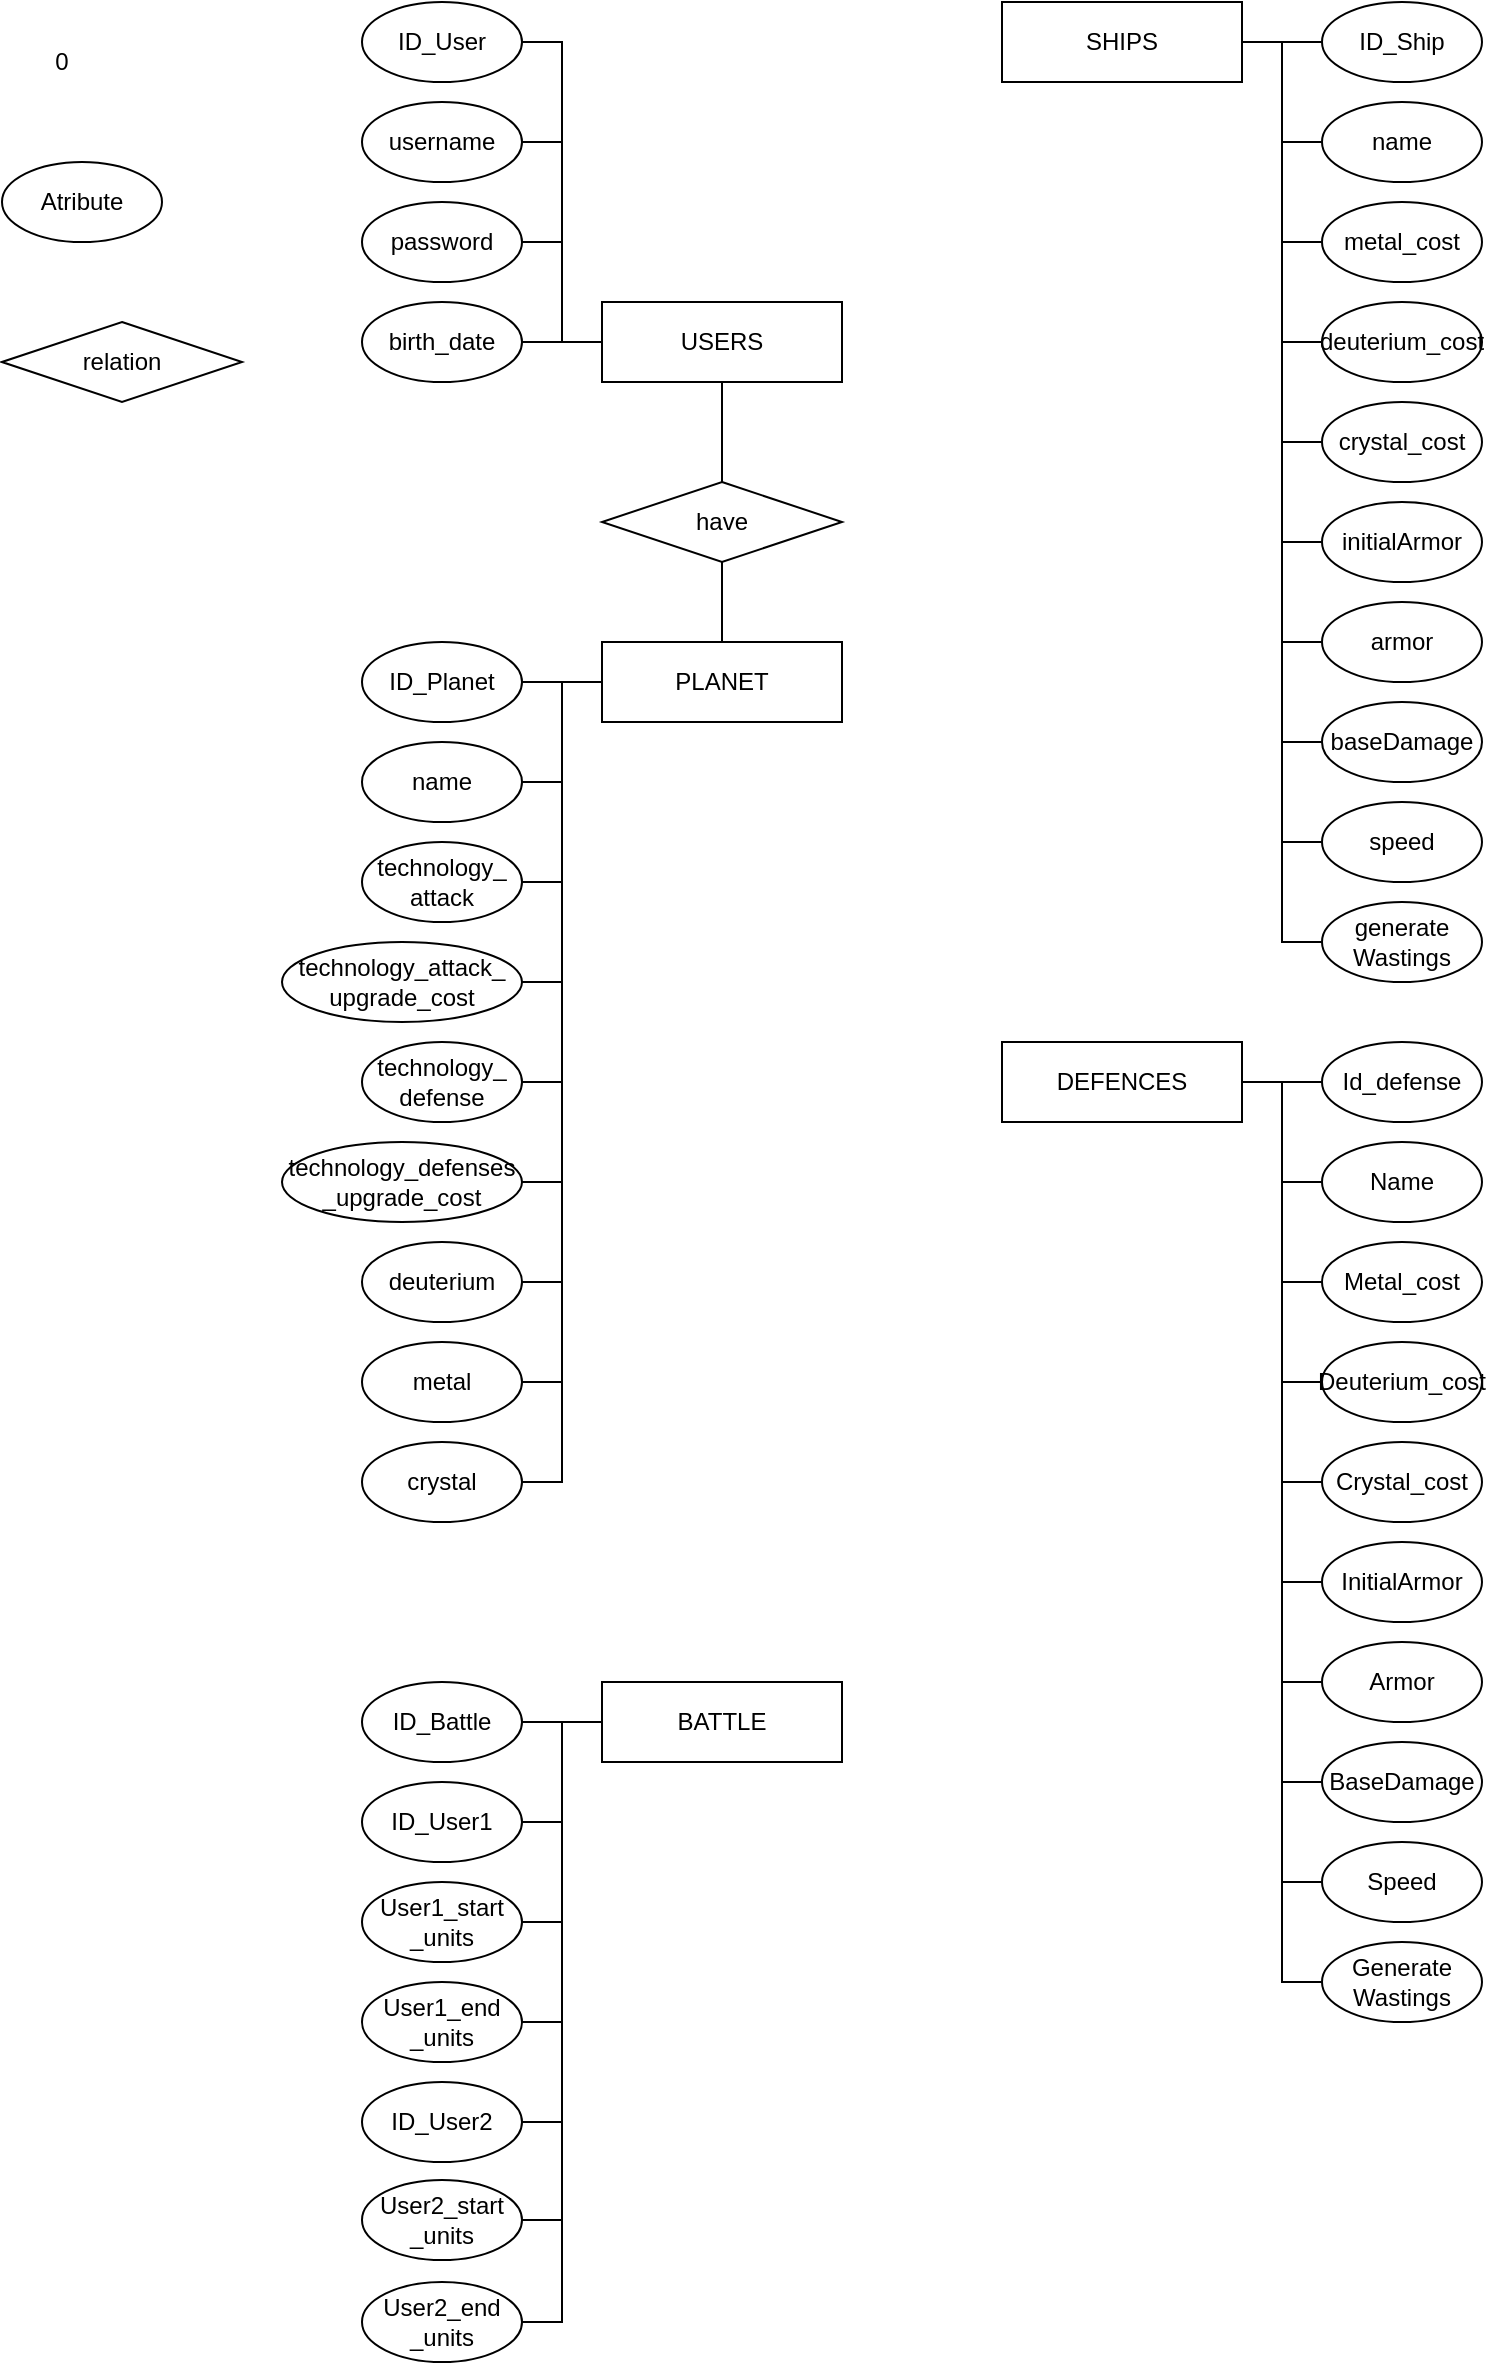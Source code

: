 <mxfile version="17.4.2" type="device"><diagram id="xhxc8xMKQmjW2qXMMAFa" name="Página-1"><mxGraphModel dx="794" dy="1094" grid="1" gridSize="10" guides="1" tooltips="1" connect="1" arrows="1" fold="1" page="1" pageScale="1" pageWidth="827" pageHeight="1169" math="0" shadow="0"><root><mxCell id="0"/><mxCell id="1" parent="0"/><mxCell id="92ksUBfjqdoU2pzM7p5j-20" style="edgeStyle=orthogonalEdgeStyle;rounded=0;orthogonalLoop=1;jettySize=auto;html=1;exitX=0.5;exitY=1;exitDx=0;exitDy=0;entryX=0.5;entryY=0;entryDx=0;entryDy=0;endArrow=none;endFill=0;" edge="1" parent="1" source="92ksUBfjqdoU2pzM7p5j-1" target="92ksUBfjqdoU2pzM7p5j-19"><mxGeometry relative="1" as="geometry"/></mxCell><mxCell id="92ksUBfjqdoU2pzM7p5j-1" value="USERS" style="rounded=0;whiteSpace=wrap;html=1;" vertex="1" parent="1"><mxGeometry x="320" y="190" width="120" height="40" as="geometry"/></mxCell><mxCell id="92ksUBfjqdoU2pzM7p5j-2" value="Atribute" style="ellipse;whiteSpace=wrap;html=1;" vertex="1" parent="1"><mxGeometry x="20" y="120" width="80" height="40" as="geometry"/></mxCell><mxCell id="92ksUBfjqdoU2pzM7p5j-3" value="relation" style="rhombus;whiteSpace=wrap;html=1;" vertex="1" parent="1"><mxGeometry x="20" y="200" width="120" height="40" as="geometry"/></mxCell><mxCell id="92ksUBfjqdoU2pzM7p5j-4" value="0" style="text;html=1;strokeColor=none;fillColor=none;align=center;verticalAlign=middle;whiteSpace=wrap;rounded=0;" vertex="1" parent="1"><mxGeometry x="40" y="60" width="20" height="20" as="geometry"/></mxCell><mxCell id="92ksUBfjqdoU2pzM7p5j-5" value="SHIPS" style="rounded=0;whiteSpace=wrap;html=1;" vertex="1" parent="1"><mxGeometry x="520" y="40" width="120" height="40" as="geometry"/></mxCell><mxCell id="92ksUBfjqdoU2pzM7p5j-6" value="PLANET" style="rounded=0;whiteSpace=wrap;html=1;" vertex="1" parent="1"><mxGeometry x="320" y="360" width="120" height="40" as="geometry"/></mxCell><mxCell id="92ksUBfjqdoU2pzM7p5j-7" value="DEFENCES" style="rounded=0;whiteSpace=wrap;html=1;" vertex="1" parent="1"><mxGeometry x="520" y="560" width="120" height="40" as="geometry"/></mxCell><mxCell id="92ksUBfjqdoU2pzM7p5j-8" value="BATTLE" style="rounded=0;whiteSpace=wrap;html=1;" vertex="1" parent="1"><mxGeometry x="320" y="880" width="120" height="40" as="geometry"/></mxCell><mxCell id="92ksUBfjqdoU2pzM7p5j-15" style="edgeStyle=orthogonalEdgeStyle;rounded=0;orthogonalLoop=1;jettySize=auto;html=1;exitX=1;exitY=0.5;exitDx=0;exitDy=0;entryX=0;entryY=0.5;entryDx=0;entryDy=0;endArrow=none;endFill=0;" edge="1" parent="1" source="92ksUBfjqdoU2pzM7p5j-11" target="92ksUBfjqdoU2pzM7p5j-1"><mxGeometry relative="1" as="geometry"/></mxCell><mxCell id="92ksUBfjqdoU2pzM7p5j-11" value="ID_User" style="ellipse;whiteSpace=wrap;html=1;" vertex="1" parent="1"><mxGeometry x="200" y="40" width="80" height="40" as="geometry"/></mxCell><mxCell id="92ksUBfjqdoU2pzM7p5j-16" style="edgeStyle=orthogonalEdgeStyle;rounded=0;orthogonalLoop=1;jettySize=auto;html=1;exitX=1;exitY=0.5;exitDx=0;exitDy=0;entryX=0;entryY=0.5;entryDx=0;entryDy=0;endArrow=none;endFill=0;" edge="1" parent="1" source="92ksUBfjqdoU2pzM7p5j-12" target="92ksUBfjqdoU2pzM7p5j-1"><mxGeometry relative="1" as="geometry"/></mxCell><mxCell id="92ksUBfjqdoU2pzM7p5j-12" value="username" style="ellipse;whiteSpace=wrap;html=1;" vertex="1" parent="1"><mxGeometry x="200" y="90" width="80" height="40" as="geometry"/></mxCell><mxCell id="92ksUBfjqdoU2pzM7p5j-18" style="edgeStyle=orthogonalEdgeStyle;rounded=0;orthogonalLoop=1;jettySize=auto;html=1;exitX=1;exitY=0.5;exitDx=0;exitDy=0;entryX=0;entryY=0.5;entryDx=0;entryDy=0;endArrow=none;endFill=0;" edge="1" parent="1" source="92ksUBfjqdoU2pzM7p5j-13" target="92ksUBfjqdoU2pzM7p5j-1"><mxGeometry relative="1" as="geometry"/></mxCell><mxCell id="92ksUBfjqdoU2pzM7p5j-13" value="birth_date" style="ellipse;whiteSpace=wrap;html=1;" vertex="1" parent="1"><mxGeometry x="200" y="190" width="80" height="40" as="geometry"/></mxCell><mxCell id="92ksUBfjqdoU2pzM7p5j-17" style="edgeStyle=orthogonalEdgeStyle;rounded=0;orthogonalLoop=1;jettySize=auto;html=1;exitX=1;exitY=0.5;exitDx=0;exitDy=0;entryX=0;entryY=0.5;entryDx=0;entryDy=0;endArrow=none;endFill=0;" edge="1" parent="1" source="92ksUBfjqdoU2pzM7p5j-14" target="92ksUBfjqdoU2pzM7p5j-1"><mxGeometry relative="1" as="geometry"/></mxCell><mxCell id="92ksUBfjqdoU2pzM7p5j-14" value="password" style="ellipse;whiteSpace=wrap;html=1;" vertex="1" parent="1"><mxGeometry x="200" y="140" width="80" height="40" as="geometry"/></mxCell><mxCell id="92ksUBfjqdoU2pzM7p5j-21" style="edgeStyle=orthogonalEdgeStyle;rounded=0;orthogonalLoop=1;jettySize=auto;html=1;exitX=0.5;exitY=1;exitDx=0;exitDy=0;entryX=0.5;entryY=0;entryDx=0;entryDy=0;endArrow=none;endFill=0;" edge="1" parent="1" source="92ksUBfjqdoU2pzM7p5j-19" target="92ksUBfjqdoU2pzM7p5j-6"><mxGeometry relative="1" as="geometry"/></mxCell><mxCell id="92ksUBfjqdoU2pzM7p5j-19" value="have" style="rhombus;whiteSpace=wrap;html=1;" vertex="1" parent="1"><mxGeometry x="320" y="280" width="120" height="40" as="geometry"/></mxCell><mxCell id="92ksUBfjqdoU2pzM7p5j-32" style="edgeStyle=orthogonalEdgeStyle;rounded=0;orthogonalLoop=1;jettySize=auto;html=1;exitX=1;exitY=0.5;exitDx=0;exitDy=0;entryX=0;entryY=0.5;entryDx=0;entryDy=0;fontSize=8;endArrow=none;endFill=0;" edge="1" parent="1" source="92ksUBfjqdoU2pzM7p5j-22" target="92ksUBfjqdoU2pzM7p5j-6"><mxGeometry relative="1" as="geometry"/></mxCell><mxCell id="92ksUBfjqdoU2pzM7p5j-22" value="ID_Planet" style="ellipse;whiteSpace=wrap;html=1;" vertex="1" parent="1"><mxGeometry x="200" y="360" width="80" height="40" as="geometry"/></mxCell><mxCell id="92ksUBfjqdoU2pzM7p5j-33" style="edgeStyle=orthogonalEdgeStyle;rounded=0;orthogonalLoop=1;jettySize=auto;html=1;exitX=1;exitY=0.5;exitDx=0;exitDy=0;entryX=0;entryY=0.5;entryDx=0;entryDy=0;fontSize=8;endArrow=none;endFill=0;" edge="1" parent="1" source="92ksUBfjqdoU2pzM7p5j-24" target="92ksUBfjqdoU2pzM7p5j-6"><mxGeometry relative="1" as="geometry"/></mxCell><mxCell id="92ksUBfjqdoU2pzM7p5j-24" value="name" style="ellipse;whiteSpace=wrap;html=1;" vertex="1" parent="1"><mxGeometry x="200" y="410" width="80" height="40" as="geometry"/></mxCell><mxCell id="92ksUBfjqdoU2pzM7p5j-34" style="edgeStyle=orthogonalEdgeStyle;rounded=0;orthogonalLoop=1;jettySize=auto;html=1;exitX=1;exitY=0.5;exitDx=0;exitDy=0;entryX=0;entryY=0.5;entryDx=0;entryDy=0;fontSize=8;endArrow=none;endFill=0;" edge="1" parent="1" source="92ksUBfjqdoU2pzM7p5j-25" target="92ksUBfjqdoU2pzM7p5j-6"><mxGeometry relative="1" as="geometry"/></mxCell><mxCell id="92ksUBfjqdoU2pzM7p5j-25" value="technology_&lt;br&gt;attack" style="ellipse;whiteSpace=wrap;html=1;" vertex="1" parent="1"><mxGeometry x="200" y="460" width="80" height="40" as="geometry"/></mxCell><mxCell id="92ksUBfjqdoU2pzM7p5j-36" style="edgeStyle=orthogonalEdgeStyle;rounded=0;orthogonalLoop=1;jettySize=auto;html=1;exitX=1;exitY=0.5;exitDx=0;exitDy=0;entryX=0;entryY=0.5;entryDx=0;entryDy=0;fontSize=8;endArrow=none;endFill=0;" edge="1" parent="1" source="92ksUBfjqdoU2pzM7p5j-26" target="92ksUBfjqdoU2pzM7p5j-6"><mxGeometry relative="1" as="geometry"/></mxCell><mxCell id="92ksUBfjqdoU2pzM7p5j-26" value="technology_&lt;br&gt;defense" style="ellipse;whiteSpace=wrap;html=1;" vertex="1" parent="1"><mxGeometry x="200" y="560" width="80" height="40" as="geometry"/></mxCell><mxCell id="92ksUBfjqdoU2pzM7p5j-35" style="edgeStyle=orthogonalEdgeStyle;rounded=0;orthogonalLoop=1;jettySize=auto;html=1;exitX=1;exitY=0.5;exitDx=0;exitDy=0;entryX=0;entryY=0.5;entryDx=0;entryDy=0;fontSize=8;endArrow=none;endFill=0;" edge="1" parent="1" source="92ksUBfjqdoU2pzM7p5j-27" target="92ksUBfjqdoU2pzM7p5j-6"><mxGeometry relative="1" as="geometry"/></mxCell><mxCell id="92ksUBfjqdoU2pzM7p5j-27" value="technology_attack_&lt;br&gt;upgrade_cost" style="ellipse;whiteSpace=wrap;html=1;" vertex="1" parent="1"><mxGeometry x="160" y="510" width="120" height="40" as="geometry"/></mxCell><mxCell id="92ksUBfjqdoU2pzM7p5j-37" style="edgeStyle=orthogonalEdgeStyle;rounded=0;orthogonalLoop=1;jettySize=auto;html=1;exitX=1;exitY=0.5;exitDx=0;exitDy=0;entryX=0;entryY=0.5;entryDx=0;entryDy=0;fontSize=8;endArrow=none;endFill=0;" edge="1" parent="1" source="92ksUBfjqdoU2pzM7p5j-28" target="92ksUBfjqdoU2pzM7p5j-6"><mxGeometry relative="1" as="geometry"/></mxCell><mxCell id="92ksUBfjqdoU2pzM7p5j-28" value="technology_defenses&lt;br&gt;_upgrade_cost" style="ellipse;whiteSpace=wrap;html=1;" vertex="1" parent="1"><mxGeometry x="160" y="610" width="120" height="40" as="geometry"/></mxCell><mxCell id="92ksUBfjqdoU2pzM7p5j-40" style="edgeStyle=orthogonalEdgeStyle;rounded=0;orthogonalLoop=1;jettySize=auto;html=1;exitX=1;exitY=0.5;exitDx=0;exitDy=0;entryX=0;entryY=0.5;entryDx=0;entryDy=0;fontSize=8;endArrow=none;endFill=0;" edge="1" parent="1" source="92ksUBfjqdoU2pzM7p5j-29" target="92ksUBfjqdoU2pzM7p5j-6"><mxGeometry relative="1" as="geometry"/></mxCell><mxCell id="92ksUBfjqdoU2pzM7p5j-29" value="crystal" style="ellipse;whiteSpace=wrap;html=1;" vertex="1" parent="1"><mxGeometry x="200" y="760" width="80" height="40" as="geometry"/></mxCell><mxCell id="92ksUBfjqdoU2pzM7p5j-39" style="edgeStyle=orthogonalEdgeStyle;rounded=0;orthogonalLoop=1;jettySize=auto;html=1;exitX=1;exitY=0.5;exitDx=0;exitDy=0;entryX=0;entryY=0.5;entryDx=0;entryDy=0;fontSize=8;endArrow=none;endFill=0;" edge="1" parent="1" source="92ksUBfjqdoU2pzM7p5j-30" target="92ksUBfjqdoU2pzM7p5j-6"><mxGeometry relative="1" as="geometry"/></mxCell><mxCell id="92ksUBfjqdoU2pzM7p5j-30" value="metal" style="ellipse;whiteSpace=wrap;html=1;" vertex="1" parent="1"><mxGeometry x="200" y="710" width="80" height="40" as="geometry"/></mxCell><mxCell id="92ksUBfjqdoU2pzM7p5j-38" style="edgeStyle=orthogonalEdgeStyle;rounded=0;orthogonalLoop=1;jettySize=auto;html=1;exitX=1;exitY=0.5;exitDx=0;exitDy=0;entryX=0;entryY=0.5;entryDx=0;entryDy=0;fontSize=8;endArrow=none;endFill=0;" edge="1" parent="1" source="92ksUBfjqdoU2pzM7p5j-31" target="92ksUBfjqdoU2pzM7p5j-6"><mxGeometry relative="1" as="geometry"/></mxCell><mxCell id="92ksUBfjqdoU2pzM7p5j-31" value="deuterium" style="ellipse;whiteSpace=wrap;html=1;" vertex="1" parent="1"><mxGeometry x="200" y="660" width="80" height="40" as="geometry"/></mxCell><mxCell id="92ksUBfjqdoU2pzM7p5j-51" style="edgeStyle=orthogonalEdgeStyle;rounded=0;orthogonalLoop=1;jettySize=auto;html=1;exitX=0;exitY=0.5;exitDx=0;exitDy=0;entryX=1;entryY=0.5;entryDx=0;entryDy=0;fontSize=8;endArrow=none;endFill=0;" edge="1" parent="1" source="92ksUBfjqdoU2pzM7p5j-41" target="92ksUBfjqdoU2pzM7p5j-5"><mxGeometry relative="1" as="geometry"/></mxCell><mxCell id="92ksUBfjqdoU2pzM7p5j-41" value="ID_Ship" style="ellipse;whiteSpace=wrap;html=1;" vertex="1" parent="1"><mxGeometry x="680" y="40" width="80" height="40" as="geometry"/></mxCell><mxCell id="92ksUBfjqdoU2pzM7p5j-52" style="edgeStyle=orthogonalEdgeStyle;rounded=0;orthogonalLoop=1;jettySize=auto;html=1;exitX=0;exitY=0.5;exitDx=0;exitDy=0;entryX=1;entryY=0.5;entryDx=0;entryDy=0;fontSize=8;endArrow=none;endFill=0;" edge="1" parent="1" source="92ksUBfjqdoU2pzM7p5j-42" target="92ksUBfjqdoU2pzM7p5j-5"><mxGeometry relative="1" as="geometry"/></mxCell><mxCell id="92ksUBfjqdoU2pzM7p5j-42" value="name" style="ellipse;whiteSpace=wrap;html=1;" vertex="1" parent="1"><mxGeometry x="680" y="90" width="80" height="40" as="geometry"/></mxCell><mxCell id="92ksUBfjqdoU2pzM7p5j-53" style="edgeStyle=orthogonalEdgeStyle;rounded=0;orthogonalLoop=1;jettySize=auto;html=1;exitX=0;exitY=0.5;exitDx=0;exitDy=0;entryX=1;entryY=0.5;entryDx=0;entryDy=0;fontSize=8;endArrow=none;endFill=0;" edge="1" parent="1" source="92ksUBfjqdoU2pzM7p5j-43" target="92ksUBfjqdoU2pzM7p5j-5"><mxGeometry relative="1" as="geometry"/></mxCell><mxCell id="92ksUBfjqdoU2pzM7p5j-43" value="metal_cost" style="ellipse;whiteSpace=wrap;html=1;" vertex="1" parent="1"><mxGeometry x="680" y="140" width="80" height="40" as="geometry"/></mxCell><mxCell id="92ksUBfjqdoU2pzM7p5j-54" style="edgeStyle=orthogonalEdgeStyle;rounded=0;orthogonalLoop=1;jettySize=auto;html=1;exitX=0;exitY=0.5;exitDx=0;exitDy=0;entryX=1;entryY=0.5;entryDx=0;entryDy=0;fontSize=8;endArrow=none;endFill=0;" edge="1" parent="1" source="92ksUBfjqdoU2pzM7p5j-44" target="92ksUBfjqdoU2pzM7p5j-5"><mxGeometry relative="1" as="geometry"/></mxCell><mxCell id="92ksUBfjqdoU2pzM7p5j-44" value="deuterium_cost" style="ellipse;whiteSpace=wrap;html=1;" vertex="1" parent="1"><mxGeometry x="680" y="190" width="80" height="40" as="geometry"/></mxCell><mxCell id="92ksUBfjqdoU2pzM7p5j-55" style="edgeStyle=orthogonalEdgeStyle;rounded=0;orthogonalLoop=1;jettySize=auto;html=1;exitX=0;exitY=0.5;exitDx=0;exitDy=0;entryX=1;entryY=0.5;entryDx=0;entryDy=0;fontSize=8;endArrow=none;endFill=0;" edge="1" parent="1" source="92ksUBfjqdoU2pzM7p5j-45" target="92ksUBfjqdoU2pzM7p5j-5"><mxGeometry relative="1" as="geometry"/></mxCell><mxCell id="92ksUBfjqdoU2pzM7p5j-45" value="crystal_cost" style="ellipse;whiteSpace=wrap;html=1;" vertex="1" parent="1"><mxGeometry x="680" y="240" width="80" height="40" as="geometry"/></mxCell><mxCell id="92ksUBfjqdoU2pzM7p5j-56" style="edgeStyle=orthogonalEdgeStyle;rounded=0;orthogonalLoop=1;jettySize=auto;html=1;exitX=0;exitY=0.5;exitDx=0;exitDy=0;entryX=1;entryY=0.5;entryDx=0;entryDy=0;fontSize=8;endArrow=none;endFill=0;" edge="1" parent="1" source="92ksUBfjqdoU2pzM7p5j-46" target="92ksUBfjqdoU2pzM7p5j-5"><mxGeometry relative="1" as="geometry"/></mxCell><mxCell id="92ksUBfjqdoU2pzM7p5j-46" value="initialArmor" style="ellipse;whiteSpace=wrap;html=1;" vertex="1" parent="1"><mxGeometry x="680" y="290" width="80" height="40" as="geometry"/></mxCell><mxCell id="92ksUBfjqdoU2pzM7p5j-57" style="edgeStyle=orthogonalEdgeStyle;rounded=0;orthogonalLoop=1;jettySize=auto;html=1;exitX=0;exitY=0.5;exitDx=0;exitDy=0;entryX=1;entryY=0.5;entryDx=0;entryDy=0;fontSize=8;endArrow=none;endFill=0;" edge="1" parent="1" source="92ksUBfjqdoU2pzM7p5j-47" target="92ksUBfjqdoU2pzM7p5j-5"><mxGeometry relative="1" as="geometry"/></mxCell><mxCell id="92ksUBfjqdoU2pzM7p5j-47" value="armor" style="ellipse;whiteSpace=wrap;html=1;" vertex="1" parent="1"><mxGeometry x="680" y="340" width="80" height="40" as="geometry"/></mxCell><mxCell id="92ksUBfjqdoU2pzM7p5j-58" style="edgeStyle=orthogonalEdgeStyle;rounded=0;orthogonalLoop=1;jettySize=auto;html=1;exitX=0;exitY=0.5;exitDx=0;exitDy=0;entryX=1;entryY=0.5;entryDx=0;entryDy=0;fontSize=8;endArrow=none;endFill=0;" edge="1" parent="1" source="92ksUBfjqdoU2pzM7p5j-48" target="92ksUBfjqdoU2pzM7p5j-5"><mxGeometry relative="1" as="geometry"/></mxCell><mxCell id="92ksUBfjqdoU2pzM7p5j-48" value="baseDamage" style="ellipse;whiteSpace=wrap;html=1;" vertex="1" parent="1"><mxGeometry x="680" y="390" width="80" height="40" as="geometry"/></mxCell><mxCell id="92ksUBfjqdoU2pzM7p5j-59" style="edgeStyle=orthogonalEdgeStyle;rounded=0;orthogonalLoop=1;jettySize=auto;html=1;exitX=0;exitY=0.5;exitDx=0;exitDy=0;entryX=1;entryY=0.5;entryDx=0;entryDy=0;fontSize=8;endArrow=none;endFill=0;" edge="1" parent="1" source="92ksUBfjqdoU2pzM7p5j-49" target="92ksUBfjqdoU2pzM7p5j-5"><mxGeometry relative="1" as="geometry"/></mxCell><mxCell id="92ksUBfjqdoU2pzM7p5j-49" value="speed" style="ellipse;whiteSpace=wrap;html=1;" vertex="1" parent="1"><mxGeometry x="680" y="440" width="80" height="40" as="geometry"/></mxCell><mxCell id="92ksUBfjqdoU2pzM7p5j-60" style="edgeStyle=orthogonalEdgeStyle;rounded=0;orthogonalLoop=1;jettySize=auto;html=1;exitX=0;exitY=0.5;exitDx=0;exitDy=0;entryX=1;entryY=0.5;entryDx=0;entryDy=0;fontSize=8;endArrow=none;endFill=0;" edge="1" parent="1" source="92ksUBfjqdoU2pzM7p5j-50" target="92ksUBfjqdoU2pzM7p5j-5"><mxGeometry relative="1" as="geometry"/></mxCell><mxCell id="92ksUBfjqdoU2pzM7p5j-50" value="generate&lt;br&gt;Wastings" style="ellipse;whiteSpace=wrap;html=1;" vertex="1" parent="1"><mxGeometry x="680" y="490" width="80" height="40" as="geometry"/></mxCell><mxCell id="92ksUBfjqdoU2pzM7p5j-71" style="edgeStyle=orthogonalEdgeStyle;rounded=0;orthogonalLoop=1;jettySize=auto;html=1;exitX=0;exitY=0.5;exitDx=0;exitDy=0;entryX=1;entryY=0.5;entryDx=0;entryDy=0;fontSize=8;endArrow=none;endFill=0;" edge="1" parent="1" source="92ksUBfjqdoU2pzM7p5j-61" target="92ksUBfjqdoU2pzM7p5j-7"><mxGeometry relative="1" as="geometry"/></mxCell><mxCell id="92ksUBfjqdoU2pzM7p5j-61" value="Id_defense" style="ellipse;whiteSpace=wrap;html=1;" vertex="1" parent="1"><mxGeometry x="680" y="560" width="80" height="40" as="geometry"/></mxCell><mxCell id="92ksUBfjqdoU2pzM7p5j-72" style="edgeStyle=orthogonalEdgeStyle;rounded=0;orthogonalLoop=1;jettySize=auto;html=1;exitX=0;exitY=0.5;exitDx=0;exitDy=0;entryX=1;entryY=0.5;entryDx=0;entryDy=0;fontSize=8;endArrow=none;endFill=0;" edge="1" parent="1" source="92ksUBfjqdoU2pzM7p5j-62" target="92ksUBfjqdoU2pzM7p5j-7"><mxGeometry relative="1" as="geometry"/></mxCell><mxCell id="92ksUBfjqdoU2pzM7p5j-62" value="Name" style="ellipse;whiteSpace=wrap;html=1;" vertex="1" parent="1"><mxGeometry x="680" y="610" width="80" height="40" as="geometry"/></mxCell><mxCell id="92ksUBfjqdoU2pzM7p5j-73" style="edgeStyle=orthogonalEdgeStyle;rounded=0;orthogonalLoop=1;jettySize=auto;html=1;exitX=0;exitY=0.5;exitDx=0;exitDy=0;entryX=1;entryY=0.5;entryDx=0;entryDy=0;fontSize=8;endArrow=none;endFill=0;" edge="1" parent="1" source="92ksUBfjqdoU2pzM7p5j-63" target="92ksUBfjqdoU2pzM7p5j-7"><mxGeometry relative="1" as="geometry"/></mxCell><mxCell id="92ksUBfjqdoU2pzM7p5j-63" value="Metal_cost" style="ellipse;whiteSpace=wrap;html=1;" vertex="1" parent="1"><mxGeometry x="680" y="660" width="80" height="40" as="geometry"/></mxCell><mxCell id="92ksUBfjqdoU2pzM7p5j-74" style="edgeStyle=orthogonalEdgeStyle;rounded=0;orthogonalLoop=1;jettySize=auto;html=1;exitX=0;exitY=0.5;exitDx=0;exitDy=0;entryX=1;entryY=0.5;entryDx=0;entryDy=0;fontSize=8;endArrow=none;endFill=0;" edge="1" parent="1" source="92ksUBfjqdoU2pzM7p5j-64" target="92ksUBfjqdoU2pzM7p5j-7"><mxGeometry relative="1" as="geometry"/></mxCell><mxCell id="92ksUBfjqdoU2pzM7p5j-64" value="Deuterium_cost" style="ellipse;whiteSpace=wrap;html=1;" vertex="1" parent="1"><mxGeometry x="680" y="710" width="80" height="40" as="geometry"/></mxCell><mxCell id="92ksUBfjqdoU2pzM7p5j-75" style="edgeStyle=orthogonalEdgeStyle;rounded=0;orthogonalLoop=1;jettySize=auto;html=1;exitX=0;exitY=0.5;exitDx=0;exitDy=0;entryX=1;entryY=0.5;entryDx=0;entryDy=0;fontSize=8;endArrow=none;endFill=0;" edge="1" parent="1" source="92ksUBfjqdoU2pzM7p5j-65" target="92ksUBfjqdoU2pzM7p5j-7"><mxGeometry relative="1" as="geometry"/></mxCell><mxCell id="92ksUBfjqdoU2pzM7p5j-65" value="Crystal_cost" style="ellipse;whiteSpace=wrap;html=1;" vertex="1" parent="1"><mxGeometry x="680" y="760" width="80" height="40" as="geometry"/></mxCell><mxCell id="92ksUBfjqdoU2pzM7p5j-76" style="edgeStyle=orthogonalEdgeStyle;rounded=0;orthogonalLoop=1;jettySize=auto;html=1;exitX=0;exitY=0.5;exitDx=0;exitDy=0;entryX=1;entryY=0.5;entryDx=0;entryDy=0;fontSize=8;endArrow=none;endFill=0;" edge="1" parent="1" source="92ksUBfjqdoU2pzM7p5j-66" target="92ksUBfjqdoU2pzM7p5j-7"><mxGeometry relative="1" as="geometry"/></mxCell><mxCell id="92ksUBfjqdoU2pzM7p5j-66" value="InitialArmor" style="ellipse;whiteSpace=wrap;html=1;" vertex="1" parent="1"><mxGeometry x="680" y="810" width="80" height="40" as="geometry"/></mxCell><mxCell id="92ksUBfjqdoU2pzM7p5j-77" style="edgeStyle=orthogonalEdgeStyle;rounded=0;orthogonalLoop=1;jettySize=auto;html=1;exitX=0;exitY=0.5;exitDx=0;exitDy=0;entryX=1;entryY=0.5;entryDx=0;entryDy=0;fontSize=8;endArrow=none;endFill=0;" edge="1" parent="1" source="92ksUBfjqdoU2pzM7p5j-67" target="92ksUBfjqdoU2pzM7p5j-7"><mxGeometry relative="1" as="geometry"/></mxCell><mxCell id="92ksUBfjqdoU2pzM7p5j-67" value="Armor" style="ellipse;whiteSpace=wrap;html=1;" vertex="1" parent="1"><mxGeometry x="680" y="860" width="80" height="40" as="geometry"/></mxCell><mxCell id="92ksUBfjqdoU2pzM7p5j-78" style="edgeStyle=orthogonalEdgeStyle;rounded=0;orthogonalLoop=1;jettySize=auto;html=1;exitX=0;exitY=0.5;exitDx=0;exitDy=0;entryX=1;entryY=0.5;entryDx=0;entryDy=0;fontSize=8;endArrow=none;endFill=0;" edge="1" parent="1" source="92ksUBfjqdoU2pzM7p5j-68" target="92ksUBfjqdoU2pzM7p5j-7"><mxGeometry relative="1" as="geometry"/></mxCell><mxCell id="92ksUBfjqdoU2pzM7p5j-68" value="BaseDamage" style="ellipse;whiteSpace=wrap;html=1;" vertex="1" parent="1"><mxGeometry x="680" y="910" width="80" height="40" as="geometry"/></mxCell><mxCell id="92ksUBfjqdoU2pzM7p5j-79" style="edgeStyle=orthogonalEdgeStyle;rounded=0;orthogonalLoop=1;jettySize=auto;html=1;exitX=0;exitY=0.5;exitDx=0;exitDy=0;entryX=1;entryY=0.5;entryDx=0;entryDy=0;fontSize=8;endArrow=none;endFill=0;" edge="1" parent="1" source="92ksUBfjqdoU2pzM7p5j-69" target="92ksUBfjqdoU2pzM7p5j-7"><mxGeometry relative="1" as="geometry"/></mxCell><mxCell id="92ksUBfjqdoU2pzM7p5j-69" value="Speed" style="ellipse;whiteSpace=wrap;html=1;" vertex="1" parent="1"><mxGeometry x="680" y="960" width="80" height="40" as="geometry"/></mxCell><mxCell id="92ksUBfjqdoU2pzM7p5j-80" style="edgeStyle=orthogonalEdgeStyle;rounded=0;orthogonalLoop=1;jettySize=auto;html=1;exitX=0;exitY=0.5;exitDx=0;exitDy=0;entryX=1;entryY=0.5;entryDx=0;entryDy=0;fontSize=8;endArrow=none;endFill=0;" edge="1" parent="1" source="92ksUBfjqdoU2pzM7p5j-70" target="92ksUBfjqdoU2pzM7p5j-7"><mxGeometry relative="1" as="geometry"/></mxCell><mxCell id="92ksUBfjqdoU2pzM7p5j-70" value="Generate Wastings" style="ellipse;whiteSpace=wrap;html=1;" vertex="1" parent="1"><mxGeometry x="680" y="1010" width="80" height="40" as="geometry"/></mxCell><mxCell id="92ksUBfjqdoU2pzM7p5j-83" style="edgeStyle=orthogonalEdgeStyle;rounded=0;orthogonalLoop=1;jettySize=auto;html=1;exitX=1;exitY=0.5;exitDx=0;exitDy=0;entryX=0;entryY=0.5;entryDx=0;entryDy=0;fontSize=8;endArrow=none;endFill=0;" edge="1" parent="1" source="92ksUBfjqdoU2pzM7p5j-81" target="92ksUBfjqdoU2pzM7p5j-8"><mxGeometry relative="1" as="geometry"/></mxCell><mxCell id="92ksUBfjqdoU2pzM7p5j-81" value="ID_Battle" style="ellipse;whiteSpace=wrap;html=1;" vertex="1" parent="1"><mxGeometry x="200" y="880" width="80" height="40" as="geometry"/></mxCell><mxCell id="92ksUBfjqdoU2pzM7p5j-84" style="edgeStyle=orthogonalEdgeStyle;rounded=0;orthogonalLoop=1;jettySize=auto;html=1;exitX=1;exitY=0.5;exitDx=0;exitDy=0;entryX=0;entryY=0.5;entryDx=0;entryDy=0;fontSize=8;endArrow=none;endFill=0;" edge="1" parent="1" source="92ksUBfjqdoU2pzM7p5j-82" target="92ksUBfjqdoU2pzM7p5j-8"><mxGeometry relative="1" as="geometry"/></mxCell><mxCell id="92ksUBfjqdoU2pzM7p5j-82" value="ID_User1" style="ellipse;whiteSpace=wrap;html=1;" vertex="1" parent="1"><mxGeometry x="200" y="930" width="80" height="40" as="geometry"/></mxCell><mxCell id="92ksUBfjqdoU2pzM7p5j-86" style="edgeStyle=orthogonalEdgeStyle;rounded=0;orthogonalLoop=1;jettySize=auto;html=1;exitX=1;exitY=0.5;exitDx=0;exitDy=0;entryX=0;entryY=0.5;entryDx=0;entryDy=0;fontSize=8;endArrow=none;endFill=0;" edge="1" parent="1" source="92ksUBfjqdoU2pzM7p5j-85" target="92ksUBfjqdoU2pzM7p5j-8"><mxGeometry relative="1" as="geometry"/></mxCell><mxCell id="92ksUBfjqdoU2pzM7p5j-85" value="ID_User2" style="ellipse;whiteSpace=wrap;html=1;" vertex="1" parent="1"><mxGeometry x="200" y="1080" width="80" height="40" as="geometry"/></mxCell><mxCell id="92ksUBfjqdoU2pzM7p5j-91" style="edgeStyle=orthogonalEdgeStyle;rounded=0;orthogonalLoop=1;jettySize=auto;html=1;exitX=1;exitY=0.5;exitDx=0;exitDy=0;entryX=0;entryY=0.5;entryDx=0;entryDy=0;fontSize=8;endArrow=none;endFill=0;" edge="1" parent="1" source="92ksUBfjqdoU2pzM7p5j-87" target="92ksUBfjqdoU2pzM7p5j-8"><mxGeometry relative="1" as="geometry"/></mxCell><mxCell id="92ksUBfjqdoU2pzM7p5j-87" value="User1_start&lt;br&gt;_units" style="ellipse;whiteSpace=wrap;html=1;" vertex="1" parent="1"><mxGeometry x="200" y="980" width="80" height="40" as="geometry"/></mxCell><mxCell id="92ksUBfjqdoU2pzM7p5j-92" style="edgeStyle=orthogonalEdgeStyle;rounded=0;orthogonalLoop=1;jettySize=auto;html=1;exitX=1;exitY=0.5;exitDx=0;exitDy=0;entryX=0;entryY=0.5;entryDx=0;entryDy=0;fontSize=8;endArrow=none;endFill=0;" edge="1" parent="1" source="92ksUBfjqdoU2pzM7p5j-88" target="92ksUBfjqdoU2pzM7p5j-8"><mxGeometry relative="1" as="geometry"/></mxCell><mxCell id="92ksUBfjqdoU2pzM7p5j-88" value="User1_end&lt;br&gt;_units" style="ellipse;whiteSpace=wrap;html=1;" vertex="1" parent="1"><mxGeometry x="200" y="1030" width="80" height="40" as="geometry"/></mxCell><mxCell id="92ksUBfjqdoU2pzM7p5j-93" style="edgeStyle=orthogonalEdgeStyle;rounded=0;orthogonalLoop=1;jettySize=auto;html=1;exitX=1;exitY=0.5;exitDx=0;exitDy=0;entryX=0;entryY=0.5;entryDx=0;entryDy=0;fontSize=8;endArrow=none;endFill=0;" edge="1" parent="1" source="92ksUBfjqdoU2pzM7p5j-89" target="92ksUBfjqdoU2pzM7p5j-8"><mxGeometry relative="1" as="geometry"/></mxCell><mxCell id="92ksUBfjqdoU2pzM7p5j-89" value="User2_start&lt;br&gt;_units" style="ellipse;whiteSpace=wrap;html=1;" vertex="1" parent="1"><mxGeometry x="200" y="1129" width="80" height="40" as="geometry"/></mxCell><mxCell id="92ksUBfjqdoU2pzM7p5j-94" style="edgeStyle=orthogonalEdgeStyle;rounded=0;orthogonalLoop=1;jettySize=auto;html=1;exitX=1;exitY=0.5;exitDx=0;exitDy=0;entryX=0;entryY=0.5;entryDx=0;entryDy=0;fontSize=8;endArrow=none;endFill=0;" edge="1" parent="1" source="92ksUBfjqdoU2pzM7p5j-90" target="92ksUBfjqdoU2pzM7p5j-8"><mxGeometry relative="1" as="geometry"/></mxCell><mxCell id="92ksUBfjqdoU2pzM7p5j-90" value="User2_end&lt;br&gt;_units" style="ellipse;whiteSpace=wrap;html=1;" vertex="1" parent="1"><mxGeometry x="200" y="1180" width="80" height="40" as="geometry"/></mxCell></root></mxGraphModel></diagram></mxfile>